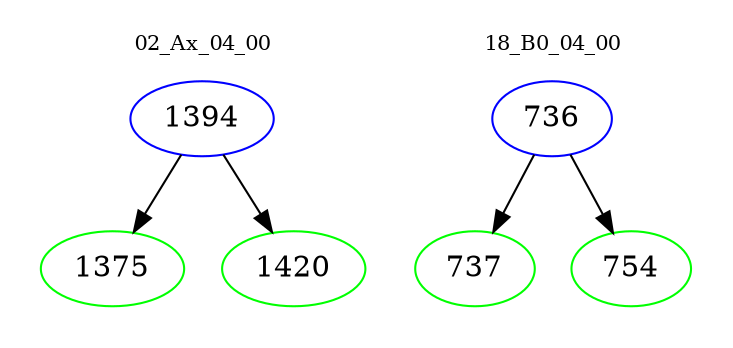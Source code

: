 digraph{
subgraph cluster_0 {
color = white
label = "02_Ax_04_00";
fontsize=10;
T0_1394 [label="1394", color="blue"]
T0_1394 -> T0_1375 [color="black"]
T0_1375 [label="1375", color="green"]
T0_1394 -> T0_1420 [color="black"]
T0_1420 [label="1420", color="green"]
}
subgraph cluster_1 {
color = white
label = "18_B0_04_00";
fontsize=10;
T1_736 [label="736", color="blue"]
T1_736 -> T1_737 [color="black"]
T1_737 [label="737", color="green"]
T1_736 -> T1_754 [color="black"]
T1_754 [label="754", color="green"]
}
}
